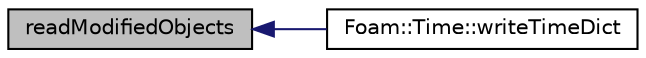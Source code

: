 digraph "readModifiedObjects"
{
  bgcolor="transparent";
  edge [fontname="Helvetica",fontsize="10",labelfontname="Helvetica",labelfontsize="10"];
  node [fontname="Helvetica",fontsize="10",shape=record];
  rankdir="LR";
  Node1 [label="readModifiedObjects",height=0.2,width=0.4,color="black", fillcolor="grey75", style="filled" fontcolor="black"];
  Node1 -> Node2 [dir="back",color="midnightblue",fontsize="10",style="solid",fontname="Helvetica"];
  Node2 [label="Foam::Time::writeTimeDict",height=0.2,width=0.4,color="black",URL="$classFoam_1_1Time.html#a6037005008f442df3603c0bcc0c7d44c",tooltip="Write time dictionary to the &lt;time&gt;/uniform directory. "];
}
